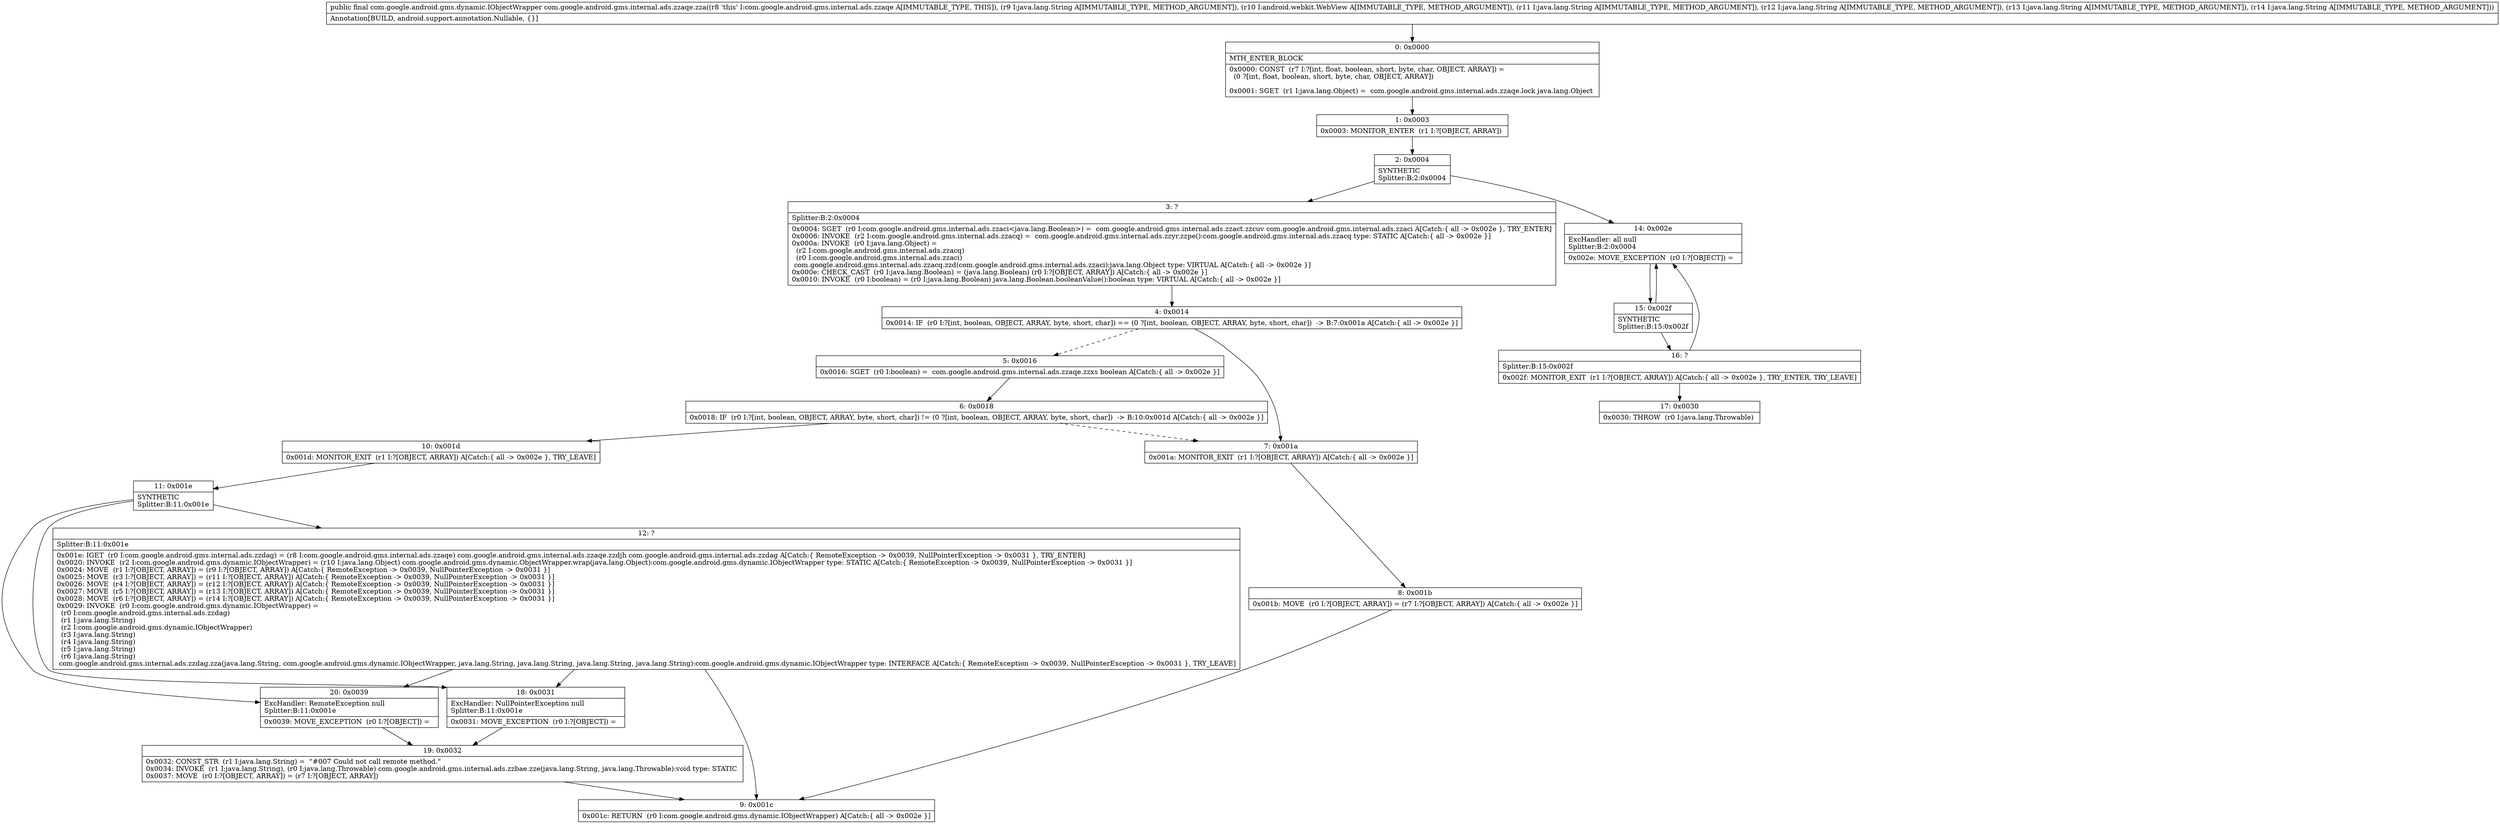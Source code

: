digraph "CFG forcom.google.android.gms.internal.ads.zzaqe.zza(Ljava\/lang\/String;Landroid\/webkit\/WebView;Ljava\/lang\/String;Ljava\/lang\/String;Ljava\/lang\/String;Ljava\/lang\/String;)Lcom\/google\/android\/gms\/dynamic\/IObjectWrapper;" {
Node_0 [shape=record,label="{0\:\ 0x0000|MTH_ENTER_BLOCK\l|0x0000: CONST  (r7 I:?[int, float, boolean, short, byte, char, OBJECT, ARRAY]) = \l  (0 ?[int, float, boolean, short, byte, char, OBJECT, ARRAY])\l \l0x0001: SGET  (r1 I:java.lang.Object) =  com.google.android.gms.internal.ads.zzaqe.lock java.lang.Object \l}"];
Node_1 [shape=record,label="{1\:\ 0x0003|0x0003: MONITOR_ENTER  (r1 I:?[OBJECT, ARRAY]) \l}"];
Node_2 [shape=record,label="{2\:\ 0x0004|SYNTHETIC\lSplitter:B:2:0x0004\l}"];
Node_3 [shape=record,label="{3\:\ ?|Splitter:B:2:0x0004\l|0x0004: SGET  (r0 I:com.google.android.gms.internal.ads.zzaci\<java.lang.Boolean\>) =  com.google.android.gms.internal.ads.zzact.zzcuv com.google.android.gms.internal.ads.zzaci A[Catch:\{ all \-\> 0x002e \}, TRY_ENTER]\l0x0006: INVOKE  (r2 I:com.google.android.gms.internal.ads.zzacq) =  com.google.android.gms.internal.ads.zzyr.zzpe():com.google.android.gms.internal.ads.zzacq type: STATIC A[Catch:\{ all \-\> 0x002e \}]\l0x000a: INVOKE  (r0 I:java.lang.Object) = \l  (r2 I:com.google.android.gms.internal.ads.zzacq)\l  (r0 I:com.google.android.gms.internal.ads.zzaci)\l com.google.android.gms.internal.ads.zzacq.zzd(com.google.android.gms.internal.ads.zzaci):java.lang.Object type: VIRTUAL A[Catch:\{ all \-\> 0x002e \}]\l0x000e: CHECK_CAST  (r0 I:java.lang.Boolean) = (java.lang.Boolean) (r0 I:?[OBJECT, ARRAY]) A[Catch:\{ all \-\> 0x002e \}]\l0x0010: INVOKE  (r0 I:boolean) = (r0 I:java.lang.Boolean) java.lang.Boolean.booleanValue():boolean type: VIRTUAL A[Catch:\{ all \-\> 0x002e \}]\l}"];
Node_4 [shape=record,label="{4\:\ 0x0014|0x0014: IF  (r0 I:?[int, boolean, OBJECT, ARRAY, byte, short, char]) == (0 ?[int, boolean, OBJECT, ARRAY, byte, short, char])  \-\> B:7:0x001a A[Catch:\{ all \-\> 0x002e \}]\l}"];
Node_5 [shape=record,label="{5\:\ 0x0016|0x0016: SGET  (r0 I:boolean) =  com.google.android.gms.internal.ads.zzaqe.zzxs boolean A[Catch:\{ all \-\> 0x002e \}]\l}"];
Node_6 [shape=record,label="{6\:\ 0x0018|0x0018: IF  (r0 I:?[int, boolean, OBJECT, ARRAY, byte, short, char]) != (0 ?[int, boolean, OBJECT, ARRAY, byte, short, char])  \-\> B:10:0x001d A[Catch:\{ all \-\> 0x002e \}]\l}"];
Node_7 [shape=record,label="{7\:\ 0x001a|0x001a: MONITOR_EXIT  (r1 I:?[OBJECT, ARRAY]) A[Catch:\{ all \-\> 0x002e \}]\l}"];
Node_8 [shape=record,label="{8\:\ 0x001b|0x001b: MOVE  (r0 I:?[OBJECT, ARRAY]) = (r7 I:?[OBJECT, ARRAY]) A[Catch:\{ all \-\> 0x002e \}]\l}"];
Node_9 [shape=record,label="{9\:\ 0x001c|0x001c: RETURN  (r0 I:com.google.android.gms.dynamic.IObjectWrapper) A[Catch:\{ all \-\> 0x002e \}]\l}"];
Node_10 [shape=record,label="{10\:\ 0x001d|0x001d: MONITOR_EXIT  (r1 I:?[OBJECT, ARRAY]) A[Catch:\{ all \-\> 0x002e \}, TRY_LEAVE]\l}"];
Node_11 [shape=record,label="{11\:\ 0x001e|SYNTHETIC\lSplitter:B:11:0x001e\l}"];
Node_12 [shape=record,label="{12\:\ ?|Splitter:B:11:0x001e\l|0x001e: IGET  (r0 I:com.google.android.gms.internal.ads.zzdag) = (r8 I:com.google.android.gms.internal.ads.zzaqe) com.google.android.gms.internal.ads.zzaqe.zzdjh com.google.android.gms.internal.ads.zzdag A[Catch:\{ RemoteException \-\> 0x0039, NullPointerException \-\> 0x0031 \}, TRY_ENTER]\l0x0020: INVOKE  (r2 I:com.google.android.gms.dynamic.IObjectWrapper) = (r10 I:java.lang.Object) com.google.android.gms.dynamic.ObjectWrapper.wrap(java.lang.Object):com.google.android.gms.dynamic.IObjectWrapper type: STATIC A[Catch:\{ RemoteException \-\> 0x0039, NullPointerException \-\> 0x0031 \}]\l0x0024: MOVE  (r1 I:?[OBJECT, ARRAY]) = (r9 I:?[OBJECT, ARRAY]) A[Catch:\{ RemoteException \-\> 0x0039, NullPointerException \-\> 0x0031 \}]\l0x0025: MOVE  (r3 I:?[OBJECT, ARRAY]) = (r11 I:?[OBJECT, ARRAY]) A[Catch:\{ RemoteException \-\> 0x0039, NullPointerException \-\> 0x0031 \}]\l0x0026: MOVE  (r4 I:?[OBJECT, ARRAY]) = (r12 I:?[OBJECT, ARRAY]) A[Catch:\{ RemoteException \-\> 0x0039, NullPointerException \-\> 0x0031 \}]\l0x0027: MOVE  (r5 I:?[OBJECT, ARRAY]) = (r13 I:?[OBJECT, ARRAY]) A[Catch:\{ RemoteException \-\> 0x0039, NullPointerException \-\> 0x0031 \}]\l0x0028: MOVE  (r6 I:?[OBJECT, ARRAY]) = (r14 I:?[OBJECT, ARRAY]) A[Catch:\{ RemoteException \-\> 0x0039, NullPointerException \-\> 0x0031 \}]\l0x0029: INVOKE  (r0 I:com.google.android.gms.dynamic.IObjectWrapper) = \l  (r0 I:com.google.android.gms.internal.ads.zzdag)\l  (r1 I:java.lang.String)\l  (r2 I:com.google.android.gms.dynamic.IObjectWrapper)\l  (r3 I:java.lang.String)\l  (r4 I:java.lang.String)\l  (r5 I:java.lang.String)\l  (r6 I:java.lang.String)\l com.google.android.gms.internal.ads.zzdag.zza(java.lang.String, com.google.android.gms.dynamic.IObjectWrapper, java.lang.String, java.lang.String, java.lang.String, java.lang.String):com.google.android.gms.dynamic.IObjectWrapper type: INTERFACE A[Catch:\{ RemoteException \-\> 0x0039, NullPointerException \-\> 0x0031 \}, TRY_LEAVE]\l}"];
Node_14 [shape=record,label="{14\:\ 0x002e|ExcHandler: all null\lSplitter:B:2:0x0004\l|0x002e: MOVE_EXCEPTION  (r0 I:?[OBJECT]) =  \l}"];
Node_15 [shape=record,label="{15\:\ 0x002f|SYNTHETIC\lSplitter:B:15:0x002f\l}"];
Node_16 [shape=record,label="{16\:\ ?|Splitter:B:15:0x002f\l|0x002f: MONITOR_EXIT  (r1 I:?[OBJECT, ARRAY]) A[Catch:\{ all \-\> 0x002e \}, TRY_ENTER, TRY_LEAVE]\l}"];
Node_17 [shape=record,label="{17\:\ 0x0030|0x0030: THROW  (r0 I:java.lang.Throwable) \l}"];
Node_18 [shape=record,label="{18\:\ 0x0031|ExcHandler: NullPointerException null\lSplitter:B:11:0x001e\l|0x0031: MOVE_EXCEPTION  (r0 I:?[OBJECT]) =  \l}"];
Node_19 [shape=record,label="{19\:\ 0x0032|0x0032: CONST_STR  (r1 I:java.lang.String) =  \"#007 Could not call remote method.\" \l0x0034: INVOKE  (r1 I:java.lang.String), (r0 I:java.lang.Throwable) com.google.android.gms.internal.ads.zzbae.zze(java.lang.String, java.lang.Throwable):void type: STATIC \l0x0037: MOVE  (r0 I:?[OBJECT, ARRAY]) = (r7 I:?[OBJECT, ARRAY]) \l}"];
Node_20 [shape=record,label="{20\:\ 0x0039|ExcHandler: RemoteException null\lSplitter:B:11:0x001e\l|0x0039: MOVE_EXCEPTION  (r0 I:?[OBJECT]) =  \l}"];
MethodNode[shape=record,label="{public final com.google.android.gms.dynamic.IObjectWrapper com.google.android.gms.internal.ads.zzaqe.zza((r8 'this' I:com.google.android.gms.internal.ads.zzaqe A[IMMUTABLE_TYPE, THIS]), (r9 I:java.lang.String A[IMMUTABLE_TYPE, METHOD_ARGUMENT]), (r10 I:android.webkit.WebView A[IMMUTABLE_TYPE, METHOD_ARGUMENT]), (r11 I:java.lang.String A[IMMUTABLE_TYPE, METHOD_ARGUMENT]), (r12 I:java.lang.String A[IMMUTABLE_TYPE, METHOD_ARGUMENT]), (r13 I:java.lang.String A[IMMUTABLE_TYPE, METHOD_ARGUMENT]), (r14 I:java.lang.String A[IMMUTABLE_TYPE, METHOD_ARGUMENT]))  | Annotation[BUILD, android.support.annotation.Nullable, \{\}]\l}"];
MethodNode -> Node_0;
Node_0 -> Node_1;
Node_1 -> Node_2;
Node_2 -> Node_3;
Node_2 -> Node_14;
Node_3 -> Node_4;
Node_4 -> Node_5[style=dashed];
Node_4 -> Node_7;
Node_5 -> Node_6;
Node_6 -> Node_7[style=dashed];
Node_6 -> Node_10;
Node_7 -> Node_8;
Node_8 -> Node_9;
Node_10 -> Node_11;
Node_11 -> Node_12;
Node_11 -> Node_20;
Node_11 -> Node_18;
Node_12 -> Node_20;
Node_12 -> Node_18;
Node_12 -> Node_9;
Node_14 -> Node_15;
Node_15 -> Node_16;
Node_15 -> Node_14;
Node_16 -> Node_17;
Node_16 -> Node_14;
Node_18 -> Node_19;
Node_19 -> Node_9;
Node_20 -> Node_19;
}

